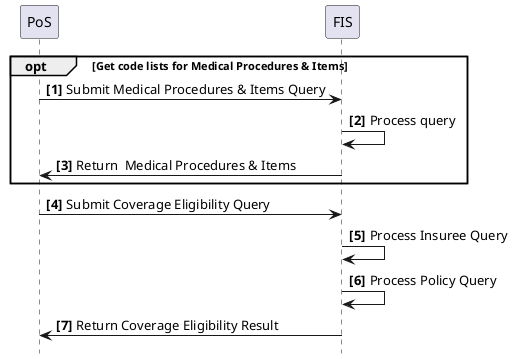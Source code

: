 @startuml
skinparam svgDimensionStyle false
hide footbox
autonumber "<b>[0]"

participant PoS
participant FIS


opt Get code lists for Medical Procedures & Items
	PoS -> FIS: Submit Medical Procedures & Items Query
	FIS -> FIS: Process query
	FIS -> PoS: Return  Medical Procedures & Items
end opt
 

PoS -> FIS: Submit Coverage Eligibility Query
FIS -> FIS: Process Insuree Query
FIS -> FIS: Process Policy Query
FIS -> PoS: Return Coverage Eligibility Result

@enduml
